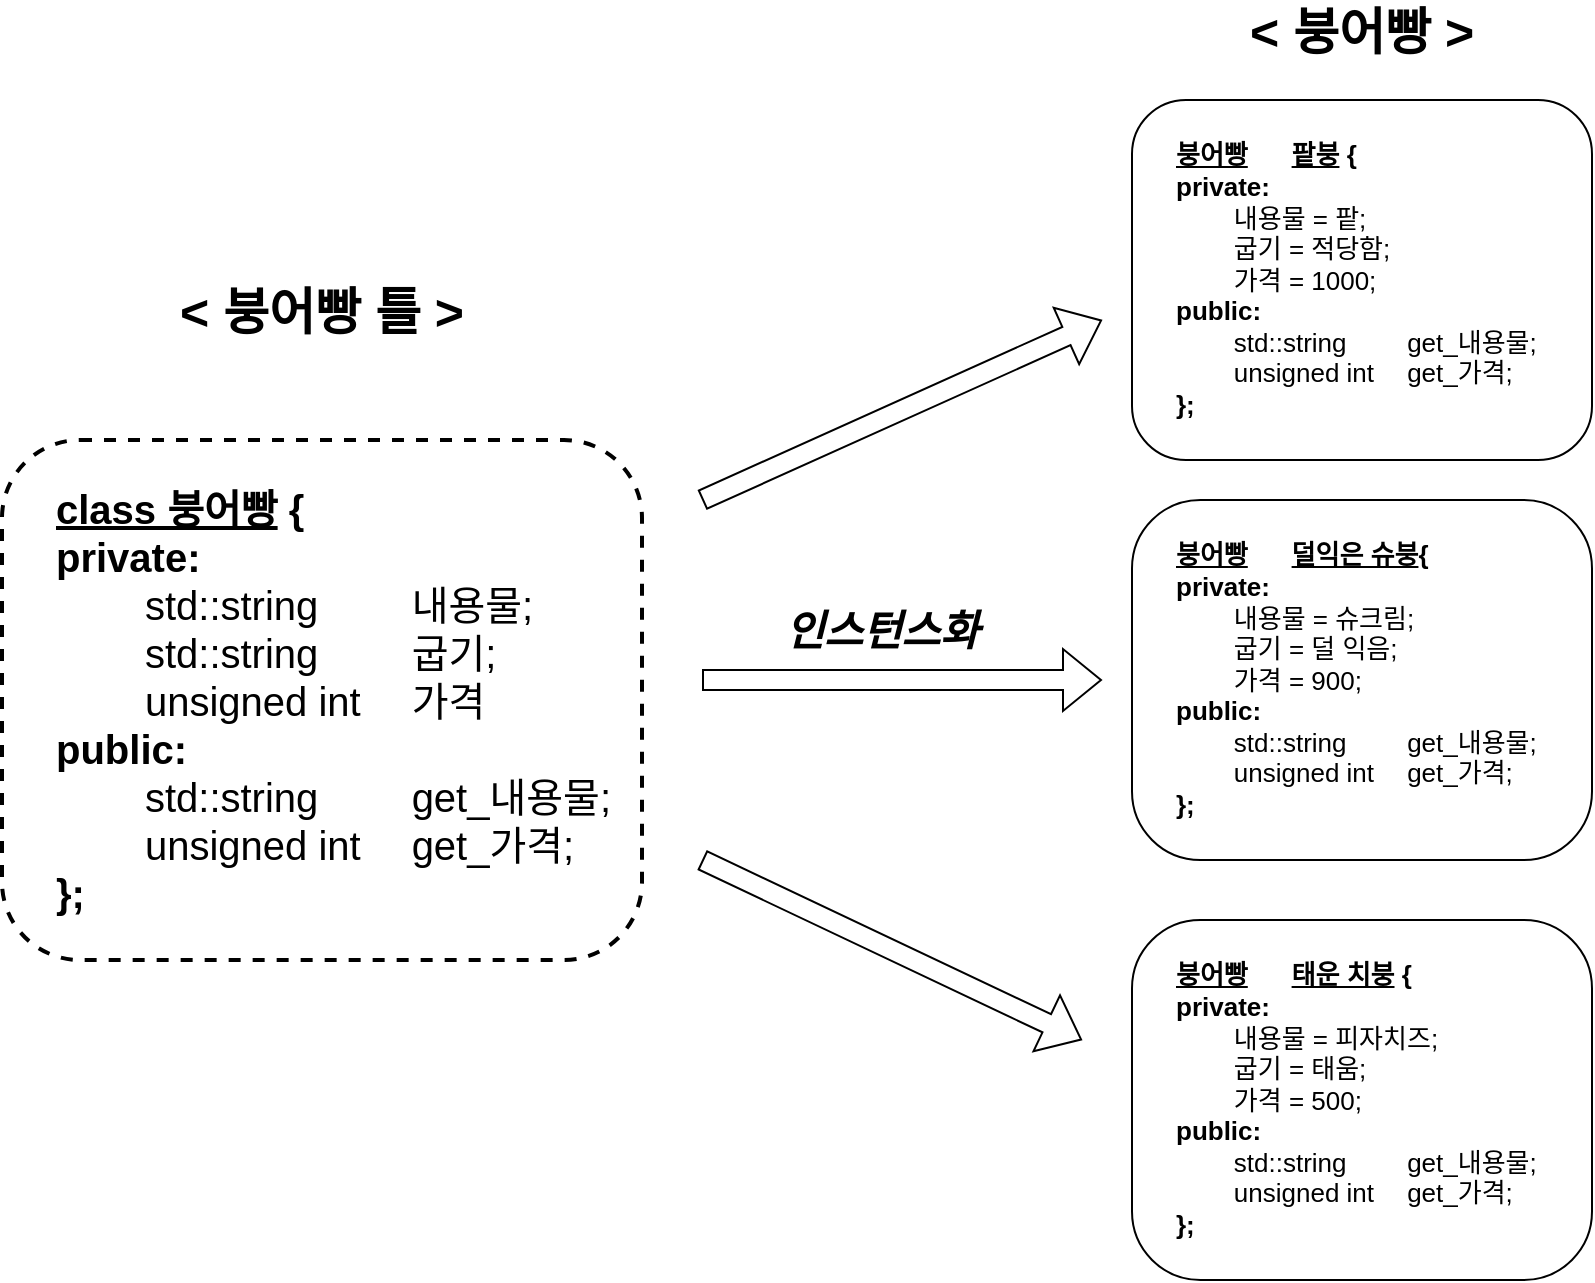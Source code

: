 <mxfile version="20.8.23" type="device" pages="2"><diagram name="class_instance" id="qh7n_fgweec8IKpvTzGO"><mxGraphModel dx="1728" dy="943" grid="1" gridSize="10" guides="1" tooltips="1" connect="1" arrows="1" fold="1" page="1" pageScale="1" pageWidth="900" pageHeight="1600" math="0" shadow="0"><root><mxCell id="0"/><mxCell id="1" parent="0"/><mxCell id="CCPqa3TQjakk_iHaV8iA-18" value="" style="rounded=1;whiteSpace=wrap;html=1;fontSize=25;fillColor=none;strokeWidth=1;" vertex="1" parent="1"><mxGeometry x="610" y="240" width="230" height="180" as="geometry"/></mxCell><mxCell id="CCPqa3TQjakk_iHaV8iA-1" value="&lt;font style=&quot;font-size: 20px;&quot;&gt;&lt;u style=&quot;font-size: 20px;&quot;&gt;&lt;b style=&quot;font-size: 20px;&quot;&gt;class 붕어빵&lt;/b&gt;&lt;/u&gt; &lt;b&gt;{&lt;/b&gt;&lt;br style=&quot;font-size: 20px;&quot;&gt;&lt;b style=&quot;font-size: 20px;&quot;&gt;private:&lt;/b&gt;&lt;br style=&quot;font-size: 20px;&quot;&gt;&lt;span style=&quot;white-space: pre; font-size: 20px;&quot;&gt;&#9;&lt;/span&gt;std::string&lt;span style=&quot;white-space: pre; font-size: 20px;&quot;&gt;&#9;&lt;/span&gt;내용물;&lt;br style=&quot;font-size: 20px;&quot;&gt;&lt;span style=&quot;white-space: pre; font-size: 20px;&quot;&gt;&#9;&lt;/span&gt;std::string&lt;span style=&quot;white-space: pre; font-size: 20px;&quot;&gt;&#9;&lt;/span&gt;굽기;&lt;br style=&quot;font-size: 20px;&quot;&gt;&lt;span style=&quot;white-space: pre; font-size: 20px;&quot;&gt;&#9;&lt;/span&gt;unsigned int&lt;span style=&quot;white-space: pre; font-size: 20px;&quot;&gt;&#9;&lt;/span&gt;가격&lt;br style=&quot;font-size: 20px;&quot;&gt;&lt;b style=&quot;font-size: 20px;&quot;&gt;public:&lt;/b&gt;&lt;br style=&quot;font-size: 20px;&quot;&gt;&lt;span style=&quot;white-space: pre; font-size: 20px;&quot;&gt;&#9;&lt;/span&gt;std::string&lt;span style=&quot;white-space: pre; font-size: 20px;&quot;&gt;&#9;&lt;/span&gt;get_내용물;&lt;br style=&quot;font-size: 20px;&quot;&gt;&lt;span style=&quot;white-space: pre; font-size: 20px;&quot;&gt;&lt;span style=&quot;white-space: pre; font-size: 20px;&quot;&gt;&#9;&lt;/span&gt;unsigned int&#9;&lt;/span&gt;get_가격;&lt;br style=&quot;font-size: 20px;&quot;&gt;&lt;b&gt;};&lt;/b&gt;&lt;/font&gt;" style="text;strokeColor=none;align=left;fillColor=none;html=1;verticalAlign=middle;whiteSpace=wrap;rounded=0;fontSize=20;" vertex="1" parent="1"><mxGeometry x="70" y="410" width="320" height="260" as="geometry"/></mxCell><mxCell id="CCPqa3TQjakk_iHaV8iA-3" value="" style="shape=flexArrow;endArrow=classic;html=1;rounded=0;fontSize=20;" edge="1" parent="1"><mxGeometry width="50" height="50" relative="1" as="geometry"><mxPoint x="395" y="440" as="sourcePoint"/><mxPoint x="595" y="350" as="targetPoint"/></mxGeometry></mxCell><mxCell id="CCPqa3TQjakk_iHaV8iA-4" value="" style="shape=flexArrow;endArrow=classic;html=1;rounded=0;fontSize=20;" edge="1" parent="1"><mxGeometry width="50" height="50" relative="1" as="geometry"><mxPoint x="395" y="530" as="sourcePoint"/><mxPoint x="595" y="530" as="targetPoint"/></mxGeometry></mxCell><mxCell id="CCPqa3TQjakk_iHaV8iA-5" value="" style="shape=flexArrow;endArrow=classic;html=1;rounded=0;fontSize=20;" edge="1" parent="1"><mxGeometry width="50" height="50" relative="1" as="geometry"><mxPoint x="395" y="620" as="sourcePoint"/><mxPoint x="585" y="710" as="targetPoint"/></mxGeometry></mxCell><mxCell id="CCPqa3TQjakk_iHaV8iA-7" value="&lt;font style=&quot;font-size: 13px;&quot;&gt;&lt;u style=&quot;font-size: 13px;&quot;&gt;&lt;b style=&quot;font-size: 13px;&quot;&gt;붕어빵&lt;span style=&quot;white-space: pre;&quot;&gt;&#9;&lt;/span&gt;팥붕&lt;/b&gt;&lt;/u&gt;&amp;nbsp;&lt;b&gt;{&lt;/b&gt;&lt;br style=&quot;font-size: 13px;&quot;&gt;&lt;b style=&quot;font-size: 13px;&quot;&gt;private:&lt;/b&gt;&lt;br style=&quot;font-size: 13px;&quot;&gt;&lt;span style=&quot;white-space: pre; font-size: 13px;&quot;&gt;&#9;&lt;/span&gt;내용물 = 팥;&lt;br style=&quot;font-size: 13px;&quot;&gt;&lt;span style=&quot;white-space: pre; font-size: 13px;&quot;&gt;&#9;&lt;/span&gt;굽기 = 적당함;&lt;br style=&quot;font-size: 13px;&quot;&gt;&lt;span style=&quot;white-space: pre; font-size: 13px;&quot;&gt;&#9;&lt;/span&gt;가격 = 1000;&lt;br style=&quot;font-size: 13px;&quot;&gt;&lt;b style=&quot;font-size: 13px;&quot;&gt;public:&lt;/b&gt;&lt;br style=&quot;font-size: 13px;&quot;&gt;&lt;span style=&quot;white-space: pre; font-size: 13px;&quot;&gt;&#9;&lt;/span&gt;std::string&lt;span style=&quot;white-space: pre; font-size: 13px;&quot;&gt;&#9;&lt;/span&gt;get_내용물;&lt;br style=&quot;font-size: 13px;&quot;&gt;&lt;span style=&quot;white-space: pre; font-size: 13px;&quot;&gt;&lt;span style=&quot;white-space: pre; font-size: 13px;&quot;&gt;&#9;&lt;/span&gt;unsigned int&#9;&lt;/span&gt;get_가격;&lt;br style=&quot;font-size: 13px;&quot;&gt;&lt;b&gt;};&lt;/b&gt;&lt;/font&gt;" style="text;strokeColor=none;align=left;fillColor=none;html=1;verticalAlign=middle;whiteSpace=wrap;rounded=0;fontSize=13;" vertex="1" parent="1"><mxGeometry x="630" y="250" width="210" height="160" as="geometry"/></mxCell><mxCell id="CCPqa3TQjakk_iHaV8iA-9" value="&lt;font style=&quot;font-size: 13px;&quot;&gt;&lt;u style=&quot;font-size: 13px;&quot;&gt;&lt;b style=&quot;font-size: 13px;&quot;&gt;붕어빵&lt;span style=&quot;white-space: pre;&quot;&gt;&#9;&lt;/span&gt;덜익은 슈붕&lt;/b&gt;&lt;/u&gt;&lt;b&gt;{&lt;/b&gt;&lt;br style=&quot;font-size: 13px;&quot;&gt;&lt;b style=&quot;font-size: 13px;&quot;&gt;private:&lt;/b&gt;&lt;br style=&quot;font-size: 13px;&quot;&gt;&lt;span style=&quot;white-space: pre; font-size: 13px;&quot;&gt;&#9;&lt;/span&gt;내용물 = 슈크림;&lt;br style=&quot;font-size: 13px;&quot;&gt;&lt;span style=&quot;white-space: pre; font-size: 13px;&quot;&gt;&#9;&lt;/span&gt;굽기 = 덜 익음;&lt;br style=&quot;font-size: 13px;&quot;&gt;&lt;span style=&quot;white-space: pre; font-size: 13px;&quot;&gt;&#9;&lt;/span&gt;가격 = 900;&lt;br style=&quot;font-size: 13px;&quot;&gt;&lt;b style=&quot;font-size: 13px;&quot;&gt;public:&lt;/b&gt;&lt;br style=&quot;font-size: 13px;&quot;&gt;&lt;span style=&quot;white-space: pre; font-size: 13px;&quot;&gt;&#9;&lt;/span&gt;std::string&lt;span style=&quot;white-space: pre; font-size: 13px;&quot;&gt;&#9;&lt;/span&gt;get_내용물;&lt;br style=&quot;font-size: 13px;&quot;&gt;&lt;span style=&quot;white-space: pre; font-size: 13px;&quot;&gt;&lt;span style=&quot;white-space: pre; font-size: 13px;&quot;&gt;&#9;&lt;/span&gt;unsigned int&#9;&lt;/span&gt;get_가격;&lt;br style=&quot;font-size: 13px;&quot;&gt;&lt;b&gt;};&lt;/b&gt;&lt;/font&gt;" style="text;strokeColor=none;align=left;fillColor=none;html=1;verticalAlign=middle;whiteSpace=wrap;rounded=0;fontSize=13;" vertex="1" parent="1"><mxGeometry x="630" y="450" width="210" height="160" as="geometry"/></mxCell><mxCell id="CCPqa3TQjakk_iHaV8iA-10" value="&lt;font style=&quot;font-size: 13px;&quot;&gt;&lt;u style=&quot;font-size: 13px;&quot;&gt;&lt;b style=&quot;font-size: 13px;&quot;&gt;붕어빵&lt;span style=&quot;white-space: pre;&quot;&gt;&#9;&lt;/span&gt;태운 치붕&lt;/b&gt;&lt;/u&gt; &lt;b&gt;{&lt;/b&gt;&lt;br style=&quot;font-size: 13px;&quot;&gt;&lt;b style=&quot;font-size: 13px;&quot;&gt;private:&lt;/b&gt;&lt;br style=&quot;font-size: 13px;&quot;&gt;&lt;span style=&quot;white-space: pre; font-size: 13px;&quot;&gt;&#9;&lt;/span&gt;내용물 = 피자치즈;&lt;br style=&quot;font-size: 13px;&quot;&gt;&lt;span style=&quot;white-space: pre; font-size: 13px;&quot;&gt;&#9;&lt;/span&gt;굽기 = 태움;&lt;br style=&quot;font-size: 13px;&quot;&gt;&lt;span style=&quot;white-space: pre; font-size: 13px;&quot;&gt;&#9;&lt;/span&gt;가격 = 500;&lt;br style=&quot;font-size: 13px;&quot;&gt;&lt;b style=&quot;font-size: 13px;&quot;&gt;public:&lt;/b&gt;&lt;br style=&quot;font-size: 13px;&quot;&gt;&lt;span style=&quot;white-space: pre; font-size: 13px;&quot;&gt;&#9;&lt;/span&gt;std::string&lt;span style=&quot;white-space: pre; font-size: 13px;&quot;&gt;&#9;&lt;/span&gt;get_내용물;&lt;br style=&quot;font-size: 13px;&quot;&gt;&lt;span style=&quot;white-space: pre; font-size: 13px;&quot;&gt;&lt;span style=&quot;white-space: pre; font-size: 13px;&quot;&gt;&#9;&lt;/span&gt;unsigned int&#9;&lt;/span&gt;get_가격;&lt;br style=&quot;font-size: 13px;&quot;&gt;&lt;b&gt;};&lt;/b&gt;&lt;/font&gt;" style="text;strokeColor=none;align=left;fillColor=none;html=1;verticalAlign=middle;whiteSpace=wrap;rounded=0;fontSize=13;" vertex="1" parent="1"><mxGeometry x="630" y="660" width="210" height="160" as="geometry"/></mxCell><mxCell id="CCPqa3TQjakk_iHaV8iA-11" value="&lt;b&gt;&lt;i&gt;&lt;font style=&quot;font-size: 21px;&quot;&gt;인스턴스화&lt;/font&gt;&lt;/i&gt;&lt;/b&gt;" style="text;strokeColor=none;align=center;fillColor=none;html=1;verticalAlign=middle;whiteSpace=wrap;rounded=0;fontSize=13;" vertex="1" parent="1"><mxGeometry x="420" y="490" width="130" height="30" as="geometry"/></mxCell><mxCell id="CCPqa3TQjakk_iHaV8iA-12" value="&amp;lt; 붕어빵 틀 &amp;gt;" style="text;strokeColor=none;align=center;fillColor=none;html=1;verticalAlign=middle;whiteSpace=wrap;rounded=0;fontSize=25;fontStyle=1" vertex="1" parent="1"><mxGeometry x="130" y="330" width="150" height="30" as="geometry"/></mxCell><mxCell id="CCPqa3TQjakk_iHaV8iA-13" value="&amp;lt; 붕어빵 &amp;gt;" style="text;strokeColor=none;align=center;fillColor=none;html=1;verticalAlign=middle;whiteSpace=wrap;rounded=0;fontSize=25;fontStyle=1" vertex="1" parent="1"><mxGeometry x="650" y="190" width="150" height="30" as="geometry"/></mxCell><mxCell id="CCPqa3TQjakk_iHaV8iA-17" value="" style="rounded=1;whiteSpace=wrap;html=1;dashed=1;fontSize=25;fillColor=none;strokeWidth=2;" vertex="1" parent="1"><mxGeometry x="45" y="410" width="320" height="260" as="geometry"/></mxCell><mxCell id="CCPqa3TQjakk_iHaV8iA-21" value="" style="rounded=1;whiteSpace=wrap;html=1;fontSize=25;fillColor=none;strokeWidth=1;arcSize=19;" vertex="1" parent="1"><mxGeometry x="610" y="440" width="230" height="180" as="geometry"/></mxCell><mxCell id="CCPqa3TQjakk_iHaV8iA-22" value="" style="rounded=1;whiteSpace=wrap;html=1;fontSize=25;fillColor=none;strokeWidth=1;arcSize=19;" vertex="1" parent="1"><mxGeometry x="610" y="650" width="230" height="180" as="geometry"/></mxCell></root></mxGraphModel></diagram><diagram id="WIpzUV_PuOSby7Lz01ZI" name="template"><mxGraphModel dx="1728" dy="943" grid="1" gridSize="10" guides="1" tooltips="1" connect="1" arrows="1" fold="1" page="1" pageScale="1" pageWidth="1600" pageHeight="900" math="0" shadow="0"><root><mxCell id="0"/><mxCell id="1" parent="0"/><mxCell id="eklhsnXHc0dycGqFun7I-1" value="&lt;div style=&quot;text-align: left;&quot;&gt;&lt;span style=&quot;font-size: 20px; background-color: initial;&quot;&gt;&lt;b&gt;&lt;u&gt;template &amp;lt;class T&amp;gt;&lt;/u&gt;&lt;/b&gt;&lt;/span&gt;&lt;/div&gt;&lt;font style=&quot;font-size: 20px;&quot;&gt;&lt;div style=&quot;text-align: left;&quot;&gt;&lt;b&gt;&lt;span style=&quot;background-color: initial;&quot;&gt;T&lt;/span&gt;&lt;span style=&quot;background-color: initial; white-space: pre;&quot;&gt;&#9;&lt;/span&gt;&lt;/b&gt;&lt;span style=&quot;background-color: initial;&quot;&gt;&lt;b&gt;add(T&amp;amp; a, T&amp;amp; b) {&lt;/b&gt;&lt;/span&gt;&lt;/div&gt;&lt;div style=&quot;text-align: left;&quot;&gt;&lt;span style=&quot;background-color: initial; white-space: pre;&quot;&gt;&#9;&lt;/span&gt;&lt;span style=&quot;background-color: initial;&quot;&gt;T&lt;span style=&quot;white-space: pre;&quot;&gt;&#9;&lt;/span&gt;result;&lt;/span&gt;&lt;/div&gt;&lt;div style=&quot;text-align: left;&quot;&gt;&lt;span style=&quot;background-color: initial;&quot;&gt;&lt;span style=&quot;white-space: pre;&quot;&gt;&#9;&lt;/span&gt;T = a + b;&lt;br&gt;&lt;/span&gt;&lt;/div&gt;&lt;div style=&quot;text-align: left;&quot;&gt;&lt;span style=&quot;background-color: initial;&quot;&gt;&lt;span style=&quot;white-space: pre;&quot;&gt;&#9;&lt;/span&gt;return result;&lt;br&gt;&lt;/span&gt;&lt;/div&gt;&lt;div style=&quot;text-align: left;&quot;&gt;&lt;span style=&quot;background-color: initial;&quot;&gt;&lt;b&gt;}&lt;/b&gt;&lt;/span&gt;&lt;/div&gt;&lt;/font&gt;" style="text;strokeColor=none;align=center;fillColor=none;html=1;verticalAlign=middle;whiteSpace=wrap;rounded=0;fontSize=25;fontColor=#000000;" vertex="1" parent="1"><mxGeometry x="110" y="378" width="260" height="180" as="geometry"/></mxCell><mxCell id="eklhsnXHc0dycGqFun7I-3" value="&lt;div style=&quot;text-align: left;&quot;&gt;&lt;span style=&quot;font-size: 20px;&quot;&gt;&lt;b style=&quot;&quot;&gt;add&amp;lt;&lt;font style=&quot;background-color: rgb(255, 255, 153);&quot;&gt;int&lt;/font&gt;&amp;gt;(&lt;font style=&quot;background-color: rgb(255, 255, 153);&quot;&gt;int&lt;/font&gt;&amp;amp; a, &lt;font style=&quot;background-color: rgb(255, 255, 153);&quot;&gt;int&lt;/font&gt;&amp;amp; b) {&lt;/b&gt;&lt;/span&gt;&lt;br&gt;&lt;/div&gt;&lt;font style=&quot;font-size: 20px;&quot;&gt;&lt;div style=&quot;text-align: left;&quot;&gt;&lt;span style=&quot;background-color: initial; white-space: pre;&quot;&gt;&#9;&lt;/span&gt;&lt;u&gt;&lt;font style=&quot;background-color: rgb(255, 255, 153);&quot;&gt;int&lt;/font&gt;&lt;/u&gt;&lt;span style=&quot;background-color: initial;&quot;&gt;&lt;span style=&quot;white-space: pre;&quot;&gt;&#9;&lt;/span&gt;result;&lt;/span&gt;&lt;/div&gt;&lt;div style=&quot;text-align: left;&quot;&gt;&lt;span style=&quot;background-color: initial;&quot;&gt;&lt;span style=&quot;white-space: pre;&quot;&gt;&#9;&lt;/span&gt;result&amp;nbsp;= a + b;&lt;br&gt;&lt;/span&gt;&lt;/div&gt;&lt;div style=&quot;text-align: left;&quot;&gt;&lt;span style=&quot;background-color: initial;&quot;&gt;&lt;span style=&quot;white-space: pre;&quot;&gt;&#9;&lt;/span&gt;return result;&lt;br&gt;&lt;/span&gt;&lt;/div&gt;&lt;div style=&quot;text-align: left;&quot;&gt;&lt;span style=&quot;background-color: initial;&quot;&gt;&lt;b&gt;}&lt;/b&gt;&lt;/span&gt;&lt;/div&gt;&lt;/font&gt;" style="text;strokeColor=none;align=center;fillColor=none;html=1;verticalAlign=middle;whiteSpace=wrap;rounded=0;fontSize=25;fontColor=#000000;" vertex="1" parent="1"><mxGeometry x="640" y="98" width="260" height="180" as="geometry"/></mxCell><mxCell id="eklhsnXHc0dycGqFun7I-6" value="&lt;div style=&quot;text-align: left;&quot;&gt;&lt;span style=&quot;font-size: 20px;&quot;&gt;&lt;b style=&quot;&quot;&gt;add&amp;lt;&lt;font style=&quot;background-color: rgb(153, 204, 255);&quot;&gt;float&lt;/font&gt;&amp;gt;(&lt;font style=&quot;background-color: rgb(153, 204, 255);&quot;&gt;float&lt;/font&gt;&amp;amp; a, &lt;font style=&quot;background-color: rgb(153, 204, 255);&quot;&gt;float&lt;/font&gt;&amp;amp; b) {&lt;/b&gt;&lt;/span&gt;&lt;br&gt;&lt;/div&gt;&lt;font style=&quot;font-size: 20px;&quot;&gt;&lt;div style=&quot;text-align: left;&quot;&gt;&lt;span style=&quot;background-color: initial; white-space: pre;&quot;&gt;&#9;&lt;/span&gt;&lt;u style=&quot;&quot;&gt;&lt;font style=&quot;background-color: rgb(153, 204, 255);&quot;&gt;float&lt;/font&gt;&lt;/u&gt;&lt;span style=&quot;background-color: initial;&quot;&gt;&lt;span style=&quot;white-space: pre;&quot;&gt;&#9;&lt;/span&gt;result;&lt;/span&gt;&lt;/div&gt;&lt;div style=&quot;text-align: left;&quot;&gt;&lt;span style=&quot;background-color: initial;&quot;&gt;&lt;span style=&quot;white-space: pre;&quot;&gt;&#9;&lt;/span&gt;result&amp;nbsp;= a + b;&lt;br&gt;&lt;/span&gt;&lt;/div&gt;&lt;div style=&quot;text-align: left;&quot;&gt;&lt;span style=&quot;background-color: initial;&quot;&gt;&lt;span style=&quot;white-space: pre;&quot;&gt;&#9;&lt;/span&gt;return result;&lt;br&gt;&lt;/span&gt;&lt;/div&gt;&lt;div style=&quot;text-align: left;&quot;&gt;&lt;span style=&quot;background-color: initial;&quot;&gt;&lt;b&gt;}&lt;/b&gt;&lt;/span&gt;&lt;/div&gt;&lt;/font&gt;" style="text;strokeColor=none;align=center;fillColor=none;html=1;verticalAlign=middle;whiteSpace=wrap;rounded=0;fontSize=25;fontColor=#000000;" vertex="1" parent="1"><mxGeometry x="640" y="373" width="310" height="180" as="geometry"/></mxCell><mxCell id="eklhsnXHc0dycGqFun7I-7" value="&lt;div style=&quot;text-align: left;&quot;&gt;&lt;span style=&quot;font-size: 20px;&quot;&gt;&lt;b style=&quot;&quot;&gt;add&amp;lt;&lt;font style=&quot;background-color: rgb(153, 255, 153);&quot;&gt;std::string&lt;/font&gt;&amp;gt;(&lt;font style=&quot;background-color: rgb(153, 255, 153);&quot;&gt;std::string&lt;/font&gt;&amp;amp; a, &lt;font style=&quot;background-color: rgb(153, 255, 153);&quot;&gt;std::string&lt;/font&gt;&amp;amp; b) {&lt;/b&gt;&lt;/span&gt;&lt;br&gt;&lt;/div&gt;&lt;font style=&quot;font-size: 20px;&quot;&gt;&lt;div style=&quot;text-align: left;&quot;&gt;&lt;span style=&quot;background-color: initial; white-space: pre;&quot;&gt;&#9;&lt;/span&gt;&lt;font&gt;&lt;u style=&quot;background-color: rgb(153, 255, 153);&quot;&gt;std::string&lt;/u&gt;&lt;/font&gt;&lt;span style=&quot;background-color: initial;&quot;&gt;&lt;span style=&quot;white-space: pre;&quot;&gt;&#9;&lt;/span&gt;result;&lt;/span&gt;&lt;/div&gt;&lt;div style=&quot;text-align: left;&quot;&gt;&lt;span style=&quot;background-color: initial;&quot;&gt;&lt;span style=&quot;white-space: pre;&quot;&gt;&#9;&lt;/span&gt;result&amp;nbsp;= a + b;&lt;br&gt;&lt;/span&gt;&lt;/div&gt;&lt;div style=&quot;text-align: left;&quot;&gt;&lt;span style=&quot;background-color: initial;&quot;&gt;&lt;span style=&quot;white-space: pre;&quot;&gt;&#9;&lt;/span&gt;return result;&lt;br&gt;&lt;/span&gt;&lt;/div&gt;&lt;div style=&quot;text-align: left;&quot;&gt;&lt;span style=&quot;background-color: initial;&quot;&gt;&lt;b&gt;}&lt;/b&gt;&lt;/span&gt;&lt;/div&gt;&lt;/font&gt;" style="text;strokeColor=none;align=center;fillColor=none;html=1;verticalAlign=middle;whiteSpace=wrap;rounded=0;fontSize=25;fontColor=#000000;" vertex="1" parent="1"><mxGeometry x="647.5" y="623" width="460" height="180" as="geometry"/></mxCell><mxCell id="eklhsnXHc0dycGqFun7I-8" value="" style="endArrow=classic;html=1;rounded=0;fontSize=20;fontColor=#99CCFF;strokeWidth=4;" edge="1" parent="1"><mxGeometry width="50" height="50" relative="1" as="geometry"><mxPoint x="410" y="350.5" as="sourcePoint"/><mxPoint x="570" y="228" as="targetPoint"/></mxGeometry></mxCell><mxCell id="eklhsnXHc0dycGqFun7I-9" value="" style="endArrow=classic;html=1;rounded=0;fontSize=20;fontColor=#99CCFF;strokeWidth=4;" edge="1" parent="1"><mxGeometry width="50" height="50" relative="1" as="geometry"><mxPoint x="410" y="588" as="sourcePoint"/><mxPoint x="570" y="708" as="targetPoint"/></mxGeometry></mxCell><mxCell id="eklhsnXHc0dycGqFun7I-10" value="" style="endArrow=classic;html=1;rounded=0;fontSize=20;fontColor=#99CCFF;strokeWidth=4;" edge="1" parent="1"><mxGeometry width="50" height="50" relative="1" as="geometry"><mxPoint x="420" y="467.58" as="sourcePoint"/><mxPoint x="570" y="468" as="targetPoint"/></mxGeometry></mxCell><mxCell id="eklhsnXHc0dycGqFun7I-11" value="" style="rounded=1;whiteSpace=wrap;html=1;labelBackgroundColor=#FF9999;strokeWidth=1;fontSize=20;fontColor=#99CCFF;fillColor=none;" vertex="1" parent="1"><mxGeometry x="112.5" y="360.5" width="255" height="215" as="geometry"/></mxCell><mxCell id="eklhsnXHc0dycGqFun7I-12" value="" style="rounded=1;whiteSpace=wrap;html=1;labelBackgroundColor=#FF9999;strokeWidth=1;fontSize=20;fontColor=#99CCFF;fillColor=none;" vertex="1" parent="1"><mxGeometry x="615" y="93" width="310" height="190" as="geometry"/></mxCell><mxCell id="eklhsnXHc0dycGqFun7I-13" value="" style="rounded=1;whiteSpace=wrap;html=1;labelBackgroundColor=#FF9999;strokeWidth=1;fontSize=20;fontColor=#99CCFF;fillColor=none;" vertex="1" parent="1"><mxGeometry x="615" y="368" width="360" height="190" as="geometry"/></mxCell><mxCell id="eklhsnXHc0dycGqFun7I-14" value="" style="rounded=1;whiteSpace=wrap;html=1;labelBackgroundColor=#FF9999;strokeWidth=1;fontSize=20;fontColor=#99CCFF;fillColor=none;" vertex="1" parent="1"><mxGeometry x="615" y="618" width="525" height="190" as="geometry"/></mxCell></root></mxGraphModel></diagram></mxfile>